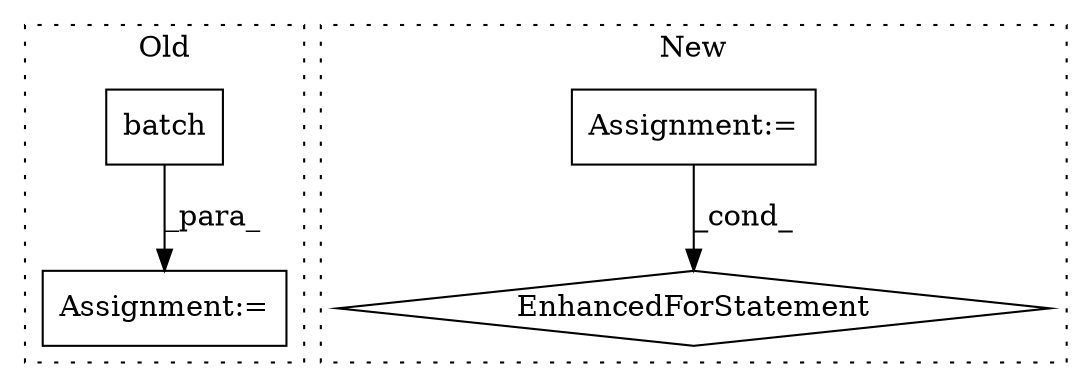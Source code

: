 digraph G {
subgraph cluster0 {
1 [label="batch" a="32" s="4513,4534" l="6,1" shape="box"];
4 [label="Assignment:=" a="7" s="4552" l="1" shape="box"];
label = "Old";
style="dotted";
}
subgraph cluster1 {
2 [label="EnhancedForStatement" a="70" s="4469,4546" l="53,2" shape="diamond"];
3 [label="Assignment:=" a="7" s="4469,4546" l="53,2" shape="box"];
label = "New";
style="dotted";
}
1 -> 4 [label="_para_"];
3 -> 2 [label="_cond_"];
}